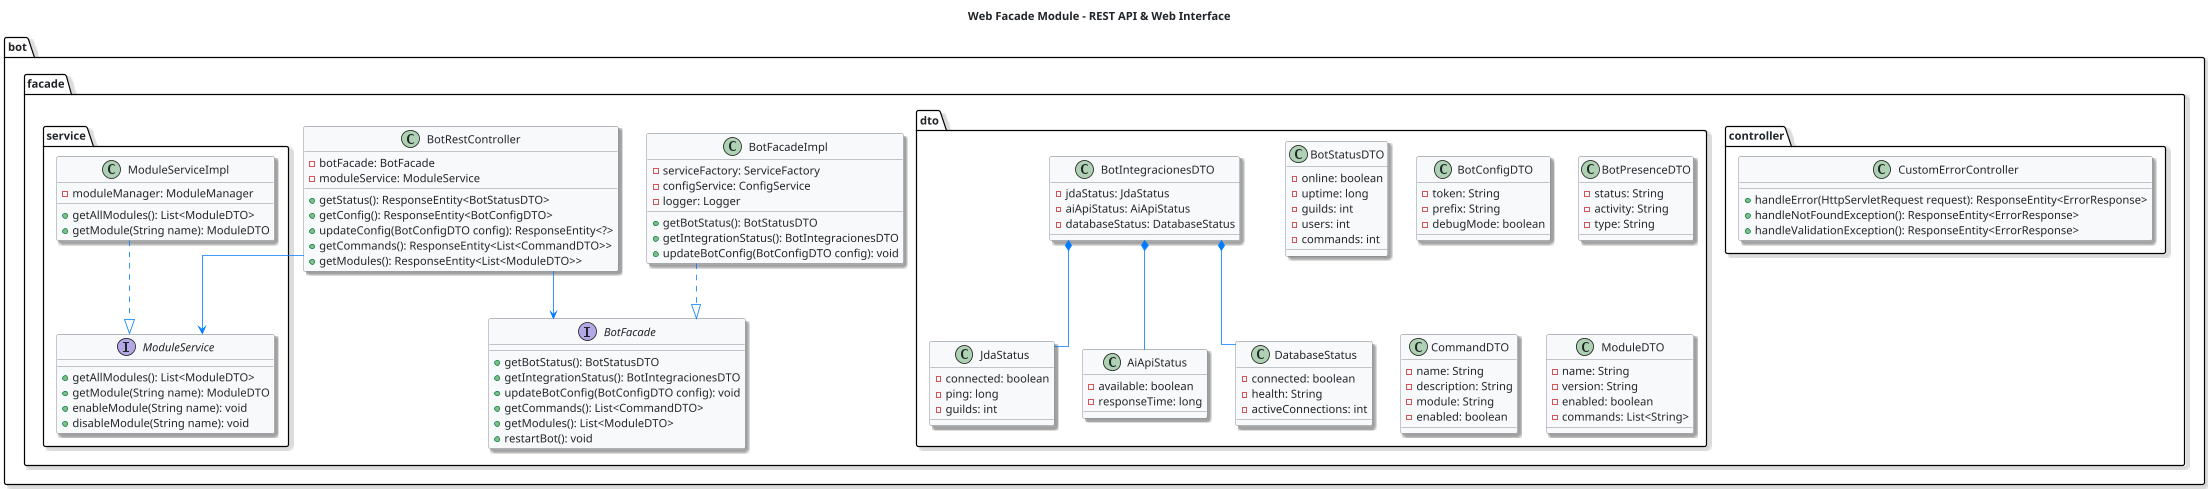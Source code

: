 @startuml Web_Facade_Module
scale 0.8
skinparam backgroundColor white
skinparam classBackgroundColor #f8f9fa
skinparam classBorderColor #6c757d
skinparam classFontColor #212529
skinparam interfaceFontColor #212529
skinparam interfaceBackgroundColor #e8f5e8
skinparam noteFontColor #212529
skinparam packageTitleColor #495057
skinparam packageTitleFontColor #495057
skinparam defaultFontColor #212529
skinparam ArrowColor #007bff
skinparam shadowing true
skinparam linetype ortho

title Web Facade Module - REST API & Web Interface

package bot.facade {
  interface BotFacade {
    +getBotStatus(): BotStatusDTO
    +getIntegrationStatus(): BotIntegracionesDTO
    +updateBotConfig(BotConfigDTO config): void
    +getCommands(): List<CommandDTO>
    +getModules(): List<ModuleDTO>
    +restartBot(): void
  }
  
  class BotFacadeImpl {
    -serviceFactory: ServiceFactory
    -configService: ConfigService
    -logger: Logger
    +getBotStatus(): BotStatusDTO
    +getIntegrationStatus(): BotIntegracionesDTO
    +updateBotConfig(BotConfigDTO config): void
  }
  
  class BotRestController {
    -botFacade: BotFacade
    -moduleService: ModuleService
    +getStatus(): ResponseEntity<BotStatusDTO>
    +getConfig(): ResponseEntity<BotConfigDTO>
    +updateConfig(BotConfigDTO config): ResponseEntity<?>
    +getCommands(): ResponseEntity<List<CommandDTO>>
    +getModules(): ResponseEntity<List<ModuleDTO>>
  }
}

package bot.facade.controller {
  class CustomErrorController {
    +handleError(HttpServletRequest request): ResponseEntity<ErrorResponse>
    +handleNotFoundException(): ResponseEntity<ErrorResponse>
    +handleValidationException(): ResponseEntity<ErrorResponse>
  }
}

package bot.facade.dto {
  class BotStatusDTO {
    -online: boolean
    -uptime: long
    -guilds: int
    -users: int
    -commands: int
  }
  
  class BotConfigDTO {
    -token: String
    -prefix: String
    -debugMode: boolean
  }
  
  class BotIntegracionesDTO {
    -jdaStatus: JdaStatus
    -aiApiStatus: AiApiStatus
    -databaseStatus: DatabaseStatus
  }
  
  class BotPresenceDTO {
    -status: String
    -activity: String
    -type: String
  }
  
  class CommandDTO {
    -name: String
    -description: String
    -module: String
    -enabled: boolean
  }
  
  class ModuleDTO {
    -name: String
    -version: String
    -enabled: boolean
    -commands: List<String>
  }
  
  class JdaStatus {
    -connected: boolean
    -ping: long
    -guilds: int
  }
  
  class AiApiStatus {
    -available: boolean
    -responseTime: long
  }
  
  class DatabaseStatus {
    -connected: boolean
    -health: String
    -activeConnections: int
  }
}

package bot.facade.service {
  interface ModuleService {
    +getAllModules(): List<ModuleDTO>
    +getModule(String name): ModuleDTO
    +enableModule(String name): void
    +disableModule(String name): void
  }
  
  class ModuleServiceImpl {
    -moduleManager: ModuleManager
    +getAllModules(): List<ModuleDTO>
    +getModule(String name): ModuleDTO
  }
}

' Implementaciones
BotFacadeImpl ..|> BotFacade
ModuleServiceImpl ..|> ModuleService

' Controladores y sus dependencias
BotRestController --> BotFacade
BotRestController --> ModuleService

' DTOs y sus relaciones
BotIntegracionesDTO *-- JdaStatus
BotIntegracionesDTO *-- AiApiStatus  
BotIntegracionesDTO *-- DatabaseStatus

@enduml
